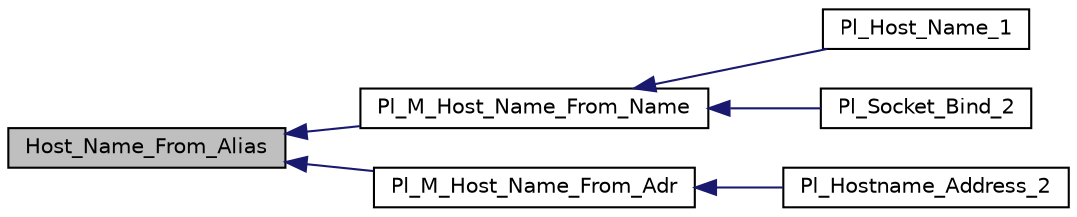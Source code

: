 digraph "Host_Name_From_Alias"
{
  edge [fontname="Helvetica",fontsize="10",labelfontname="Helvetica",labelfontsize="10"];
  node [fontname="Helvetica",fontsize="10",shape=record];
  rankdir="LR";
  Node1 [label="Host_Name_From_Alias",height=0.2,width=0.4,color="black", fillcolor="grey75", style="filled", fontcolor="black"];
  Node1 -> Node2 [dir="back",color="midnightblue",fontsize="10",style="solid",fontname="Helvetica"];
  Node2 [label="Pl_M_Host_Name_From_Name",height=0.2,width=0.4,color="black", fillcolor="white", style="filled",URL="$machine_8h.html#a210eac90420e943ad8d00077090228f7"];
  Node2 -> Node3 [dir="back",color="midnightblue",fontsize="10",style="solid",fontname="Helvetica"];
  Node3 [label="Pl_Host_Name_1",height=0.2,width=0.4,color="black", fillcolor="white", style="filled",URL="$os__interf__c_8c.html#a4324525419034fbe31a887925737400f"];
  Node2 -> Node4 [dir="back",color="midnightblue",fontsize="10",style="solid",fontname="Helvetica"];
  Node4 [label="Pl_Socket_Bind_2",height=0.2,width=0.4,color="black", fillcolor="white", style="filled",URL="$sockets__c_8c.html#aa1e6e178356d10d68da051d34dff64f1"];
  Node1 -> Node5 [dir="back",color="midnightblue",fontsize="10",style="solid",fontname="Helvetica"];
  Node5 [label="Pl_M_Host_Name_From_Adr",height=0.2,width=0.4,color="black", fillcolor="white", style="filled",URL="$machine_8h.html#a9933e53d707e91be57b69927792d6f8b"];
  Node5 -> Node6 [dir="back",color="midnightblue",fontsize="10",style="solid",fontname="Helvetica"];
  Node6 [label="Pl_Hostname_Address_2",height=0.2,width=0.4,color="black", fillcolor="white", style="filled",URL="$sockets__c_8c.html#a02b387d3828d48e5aa3a61314d715eb6"];
}
